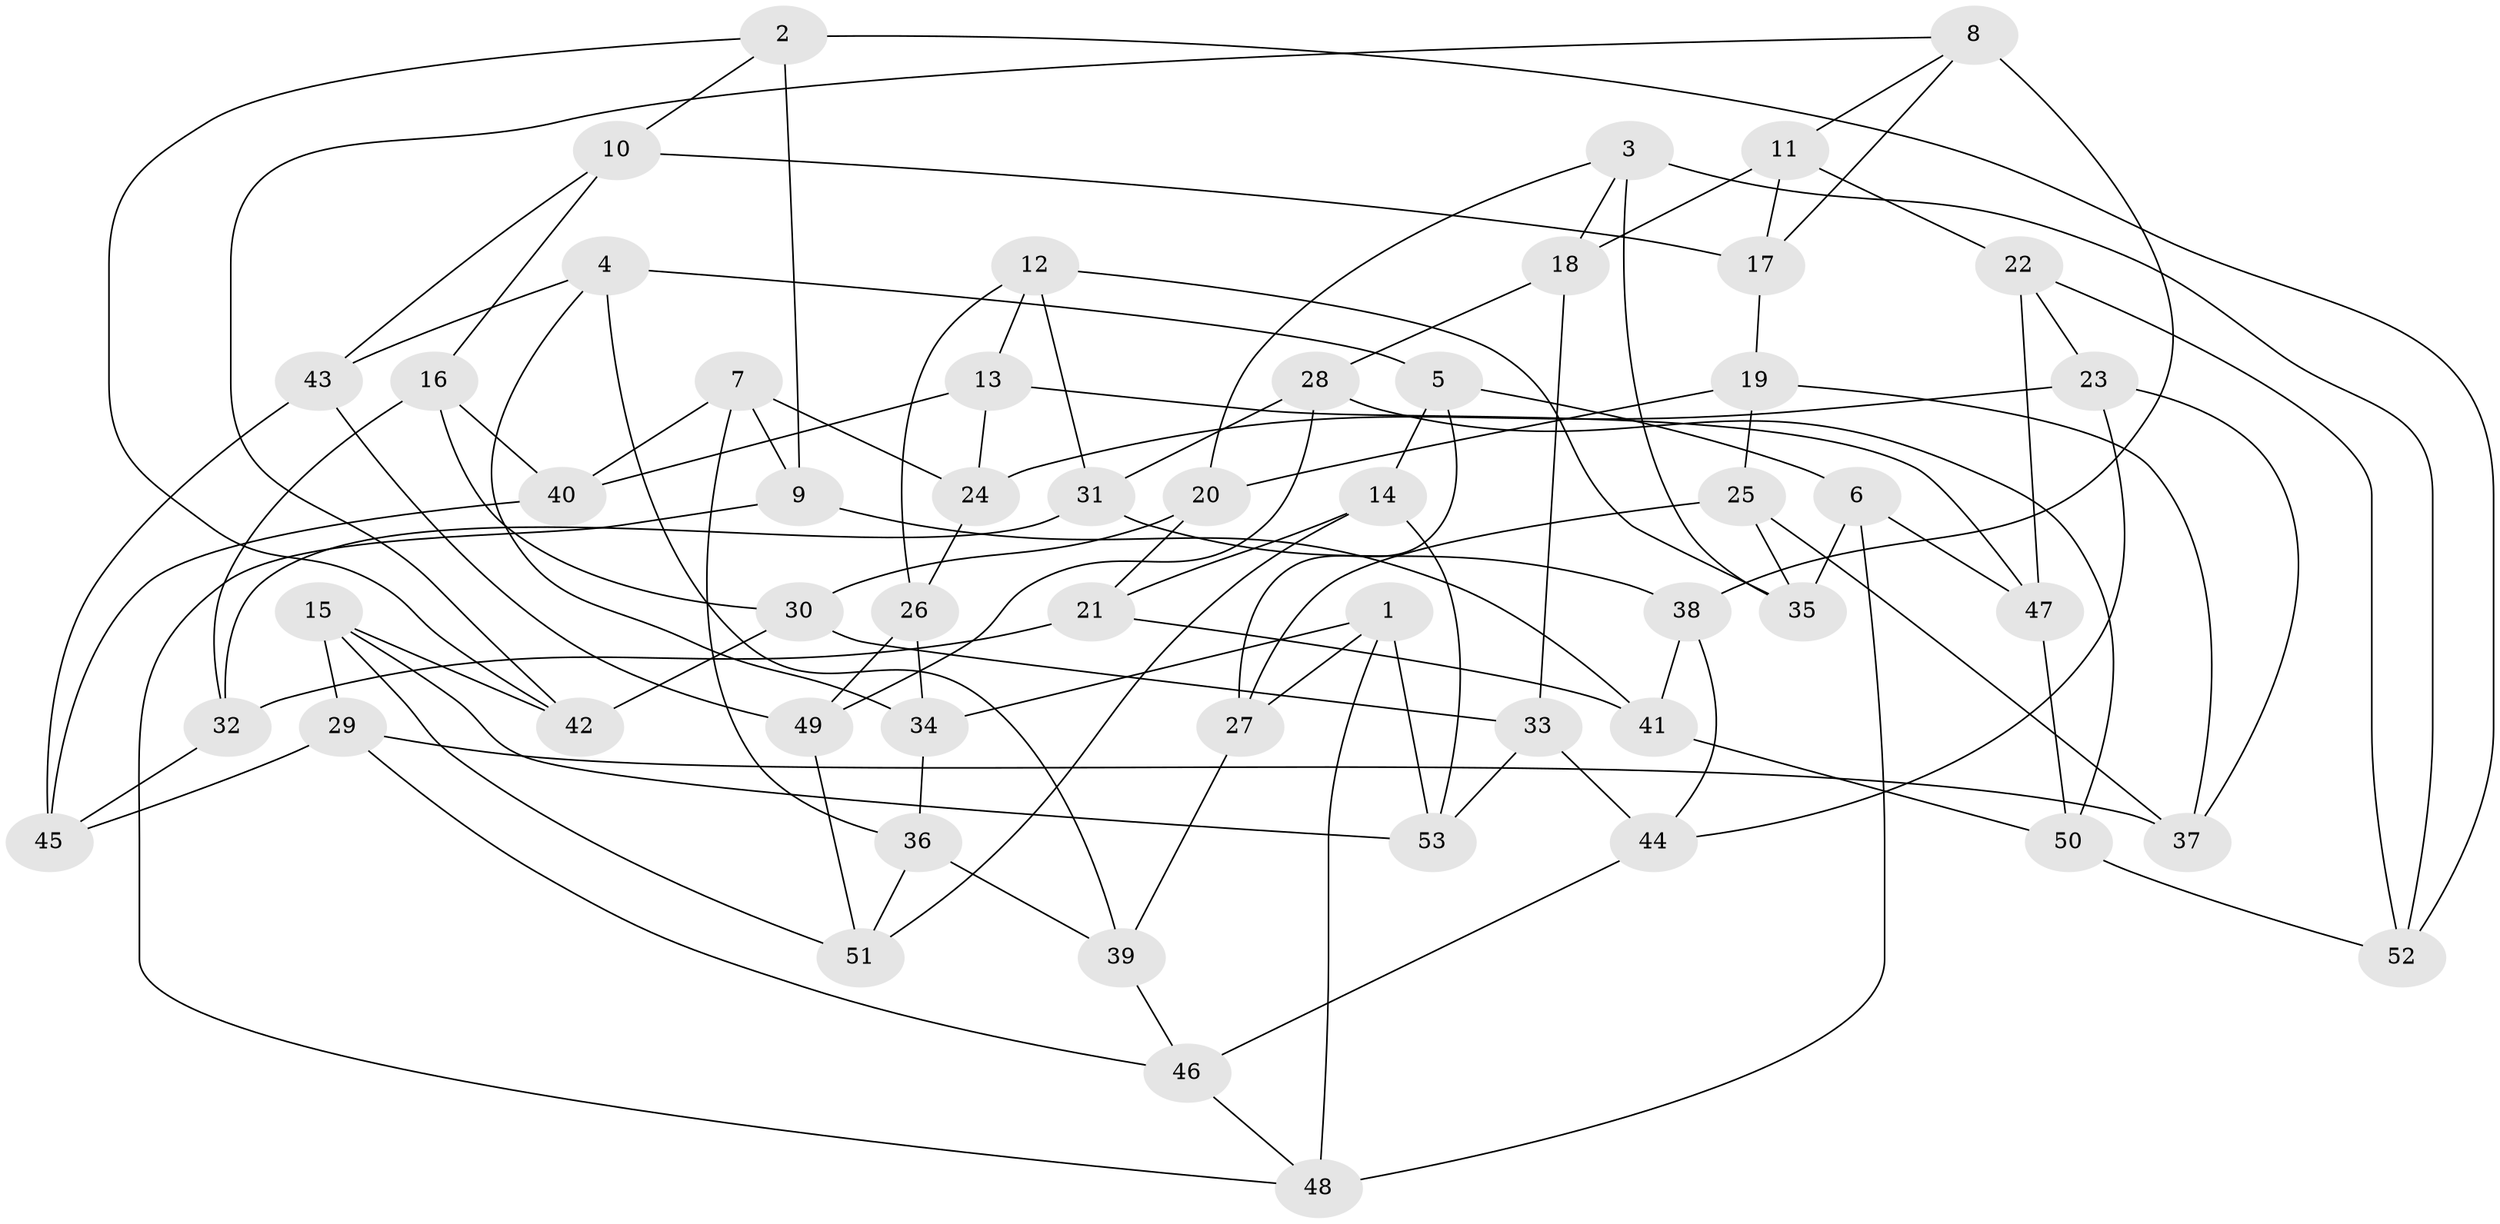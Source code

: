 // coarse degree distribution, {10: 0.13636363636363635, 3: 0.22727272727272727, 8: 0.09090909090909091, 9: 0.045454545454545456, 7: 0.13636363636363635, 4: 0.2727272727272727, 6: 0.045454545454545456, 5: 0.045454545454545456}
// Generated by graph-tools (version 1.1) at 2025/53/03/04/25 22:53:53]
// undirected, 53 vertices, 106 edges
graph export_dot {
  node [color=gray90,style=filled];
  1;
  2;
  3;
  4;
  5;
  6;
  7;
  8;
  9;
  10;
  11;
  12;
  13;
  14;
  15;
  16;
  17;
  18;
  19;
  20;
  21;
  22;
  23;
  24;
  25;
  26;
  27;
  28;
  29;
  30;
  31;
  32;
  33;
  34;
  35;
  36;
  37;
  38;
  39;
  40;
  41;
  42;
  43;
  44;
  45;
  46;
  47;
  48;
  49;
  50;
  51;
  52;
  53;
  1 -- 53;
  1 -- 27;
  1 -- 48;
  1 -- 34;
  2 -- 42;
  2 -- 10;
  2 -- 9;
  2 -- 52;
  3 -- 18;
  3 -- 20;
  3 -- 52;
  3 -- 35;
  4 -- 43;
  4 -- 39;
  4 -- 34;
  4 -- 5;
  5 -- 14;
  5 -- 27;
  5 -- 6;
  6 -- 35;
  6 -- 48;
  6 -- 47;
  7 -- 24;
  7 -- 40;
  7 -- 9;
  7 -- 36;
  8 -- 11;
  8 -- 42;
  8 -- 17;
  8 -- 38;
  9 -- 48;
  9 -- 41;
  10 -- 43;
  10 -- 17;
  10 -- 16;
  11 -- 18;
  11 -- 17;
  11 -- 22;
  12 -- 31;
  12 -- 35;
  12 -- 13;
  12 -- 26;
  13 -- 47;
  13 -- 24;
  13 -- 40;
  14 -- 53;
  14 -- 51;
  14 -- 21;
  15 -- 42;
  15 -- 53;
  15 -- 29;
  15 -- 51;
  16 -- 30;
  16 -- 40;
  16 -- 32;
  17 -- 19;
  18 -- 33;
  18 -- 28;
  19 -- 37;
  19 -- 20;
  19 -- 25;
  20 -- 21;
  20 -- 30;
  21 -- 41;
  21 -- 32;
  22 -- 23;
  22 -- 52;
  22 -- 47;
  23 -- 44;
  23 -- 37;
  23 -- 24;
  24 -- 26;
  25 -- 37;
  25 -- 27;
  25 -- 35;
  26 -- 49;
  26 -- 34;
  27 -- 39;
  28 -- 50;
  28 -- 49;
  28 -- 31;
  29 -- 46;
  29 -- 45;
  29 -- 37;
  30 -- 33;
  30 -- 42;
  31 -- 38;
  31 -- 32;
  32 -- 45;
  33 -- 44;
  33 -- 53;
  34 -- 36;
  36 -- 39;
  36 -- 51;
  38 -- 41;
  38 -- 44;
  39 -- 46;
  40 -- 45;
  41 -- 50;
  43 -- 45;
  43 -- 49;
  44 -- 46;
  46 -- 48;
  47 -- 50;
  49 -- 51;
  50 -- 52;
}
